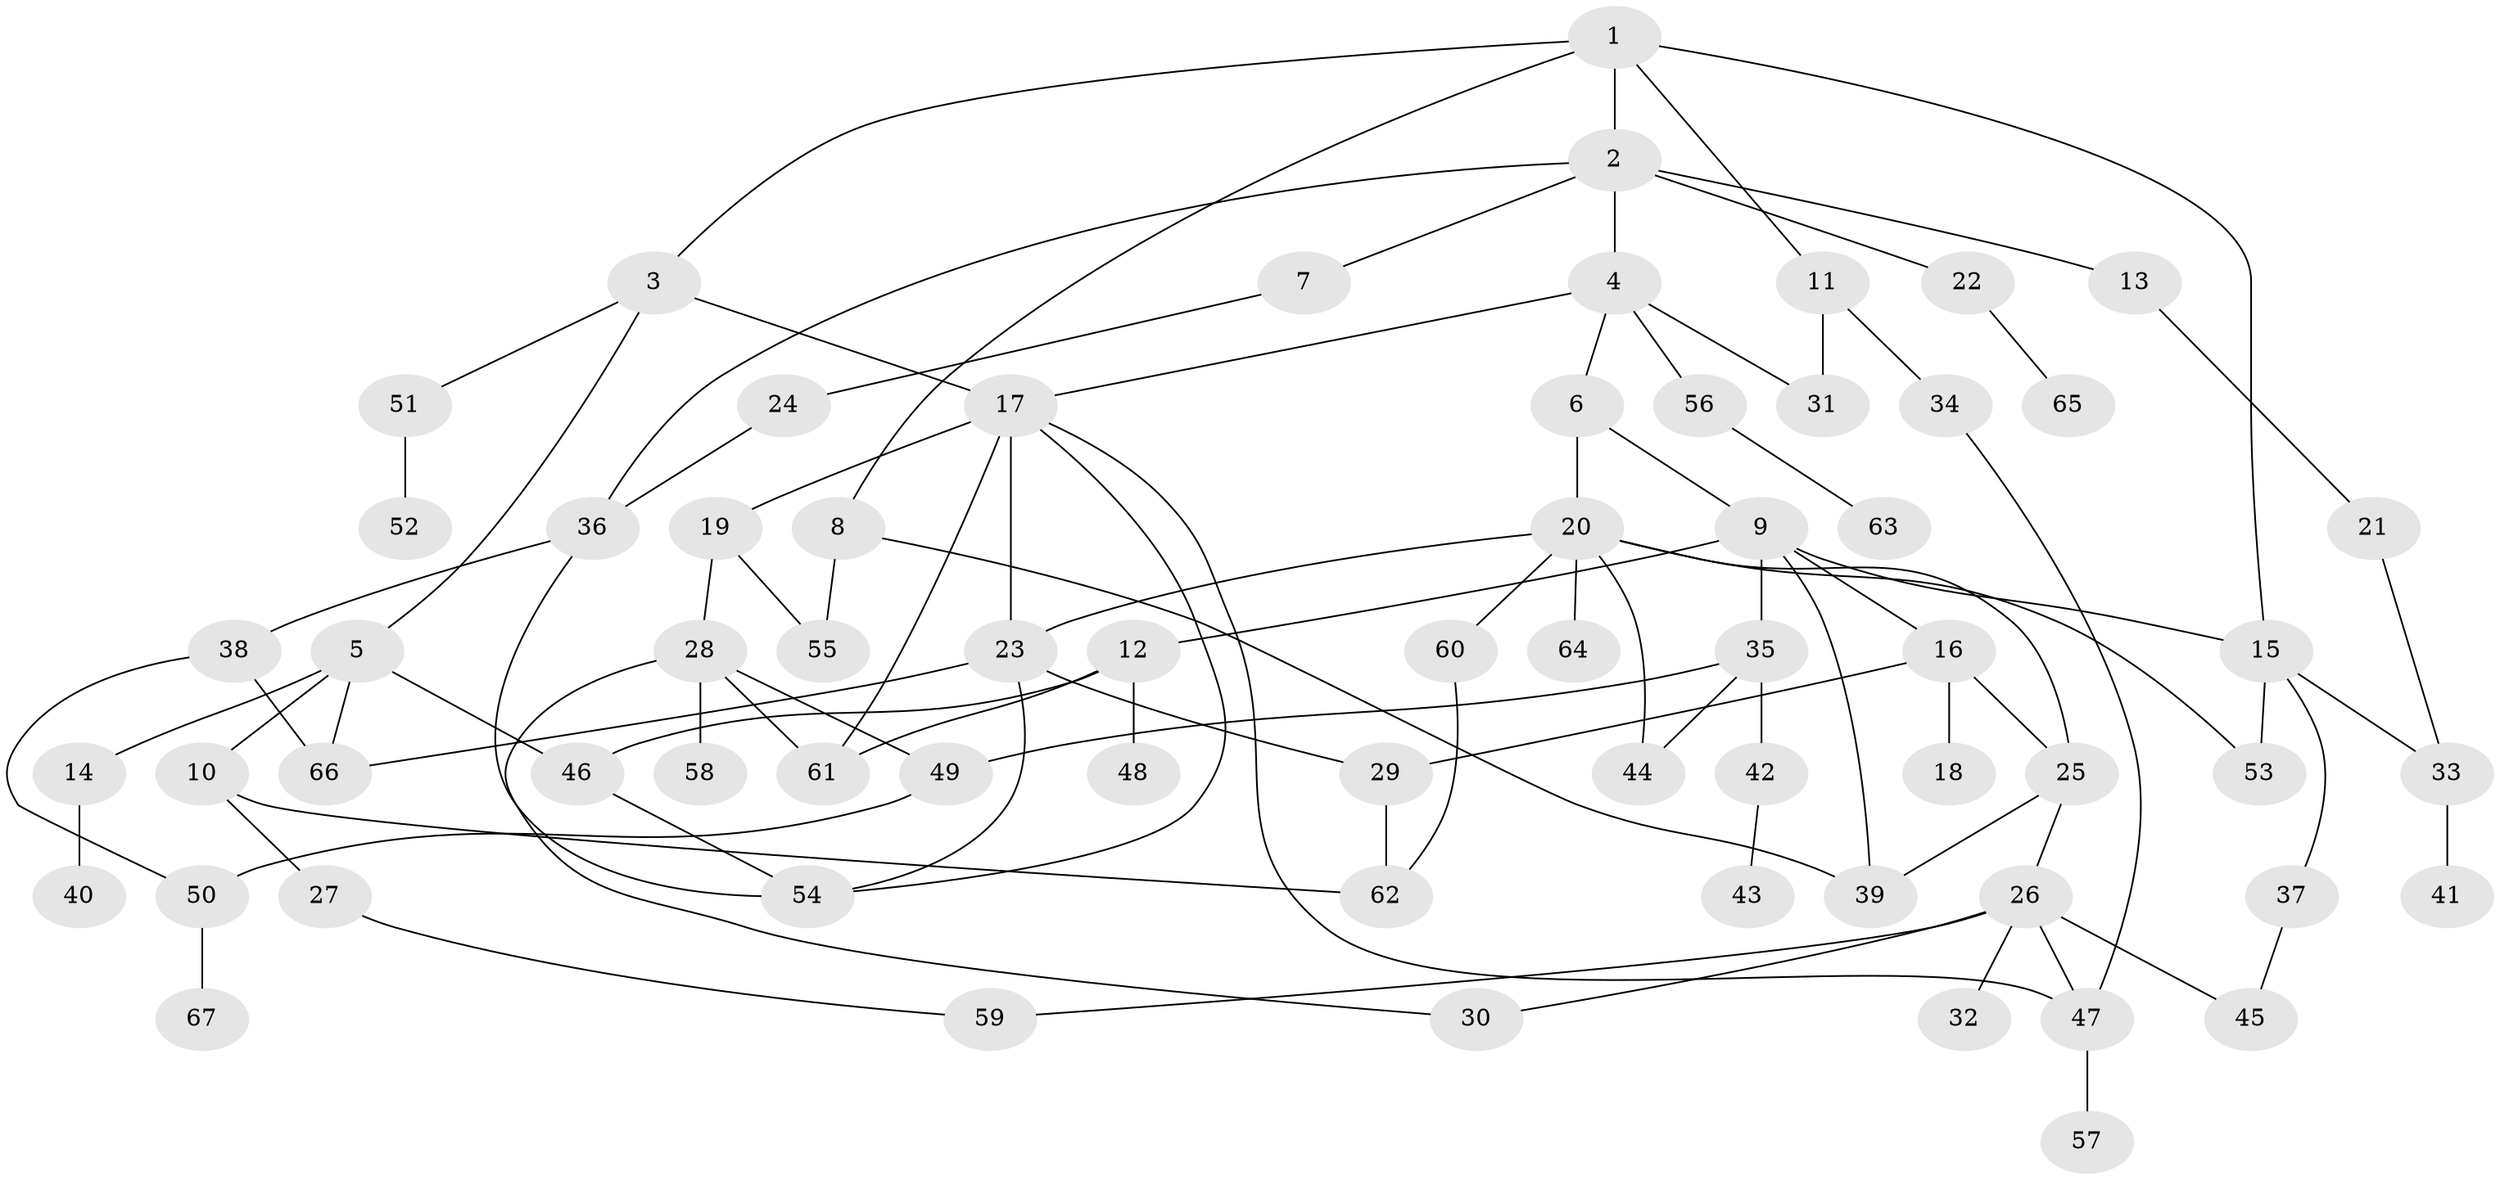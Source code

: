 // Generated by graph-tools (version 1.1) at 2025/42/03/09/25 04:42:39]
// undirected, 67 vertices, 96 edges
graph export_dot {
graph [start="1"]
  node [color=gray90,style=filled];
  1;
  2;
  3;
  4;
  5;
  6;
  7;
  8;
  9;
  10;
  11;
  12;
  13;
  14;
  15;
  16;
  17;
  18;
  19;
  20;
  21;
  22;
  23;
  24;
  25;
  26;
  27;
  28;
  29;
  30;
  31;
  32;
  33;
  34;
  35;
  36;
  37;
  38;
  39;
  40;
  41;
  42;
  43;
  44;
  45;
  46;
  47;
  48;
  49;
  50;
  51;
  52;
  53;
  54;
  55;
  56;
  57;
  58;
  59;
  60;
  61;
  62;
  63;
  64;
  65;
  66;
  67;
  1 -- 2;
  1 -- 3;
  1 -- 8;
  1 -- 11;
  1 -- 15;
  2 -- 4;
  2 -- 7;
  2 -- 13;
  2 -- 22;
  2 -- 36;
  3 -- 5;
  3 -- 17;
  3 -- 51;
  4 -- 6;
  4 -- 56;
  4 -- 31;
  4 -- 17;
  5 -- 10;
  5 -- 14;
  5 -- 46;
  5 -- 66;
  6 -- 9;
  6 -- 20;
  7 -- 24;
  8 -- 39;
  8 -- 55;
  9 -- 12;
  9 -- 15;
  9 -- 16;
  9 -- 35;
  9 -- 39;
  10 -- 27;
  10 -- 62;
  11 -- 31;
  11 -- 34;
  12 -- 48;
  12 -- 61;
  12 -- 46;
  13 -- 21;
  14 -- 40;
  15 -- 33;
  15 -- 37;
  15 -- 53;
  16 -- 18;
  16 -- 29;
  16 -- 25;
  17 -- 19;
  17 -- 47;
  17 -- 61;
  17 -- 54;
  17 -- 23;
  19 -- 28;
  19 -- 55;
  20 -- 23;
  20 -- 25;
  20 -- 44;
  20 -- 60;
  20 -- 64;
  20 -- 53;
  21 -- 33;
  22 -- 65;
  23 -- 66;
  23 -- 29;
  23 -- 54;
  24 -- 36;
  25 -- 26;
  25 -- 39;
  26 -- 30;
  26 -- 32;
  26 -- 59;
  26 -- 45;
  26 -- 47;
  27 -- 59;
  28 -- 58;
  28 -- 61;
  28 -- 49;
  28 -- 30;
  29 -- 62;
  33 -- 41;
  34 -- 47;
  35 -- 42;
  35 -- 49;
  35 -- 44;
  36 -- 38;
  36 -- 54;
  37 -- 45;
  38 -- 50;
  38 -- 66;
  42 -- 43;
  46 -- 54;
  47 -- 57;
  49 -- 50;
  50 -- 67;
  51 -- 52;
  56 -- 63;
  60 -- 62;
}
